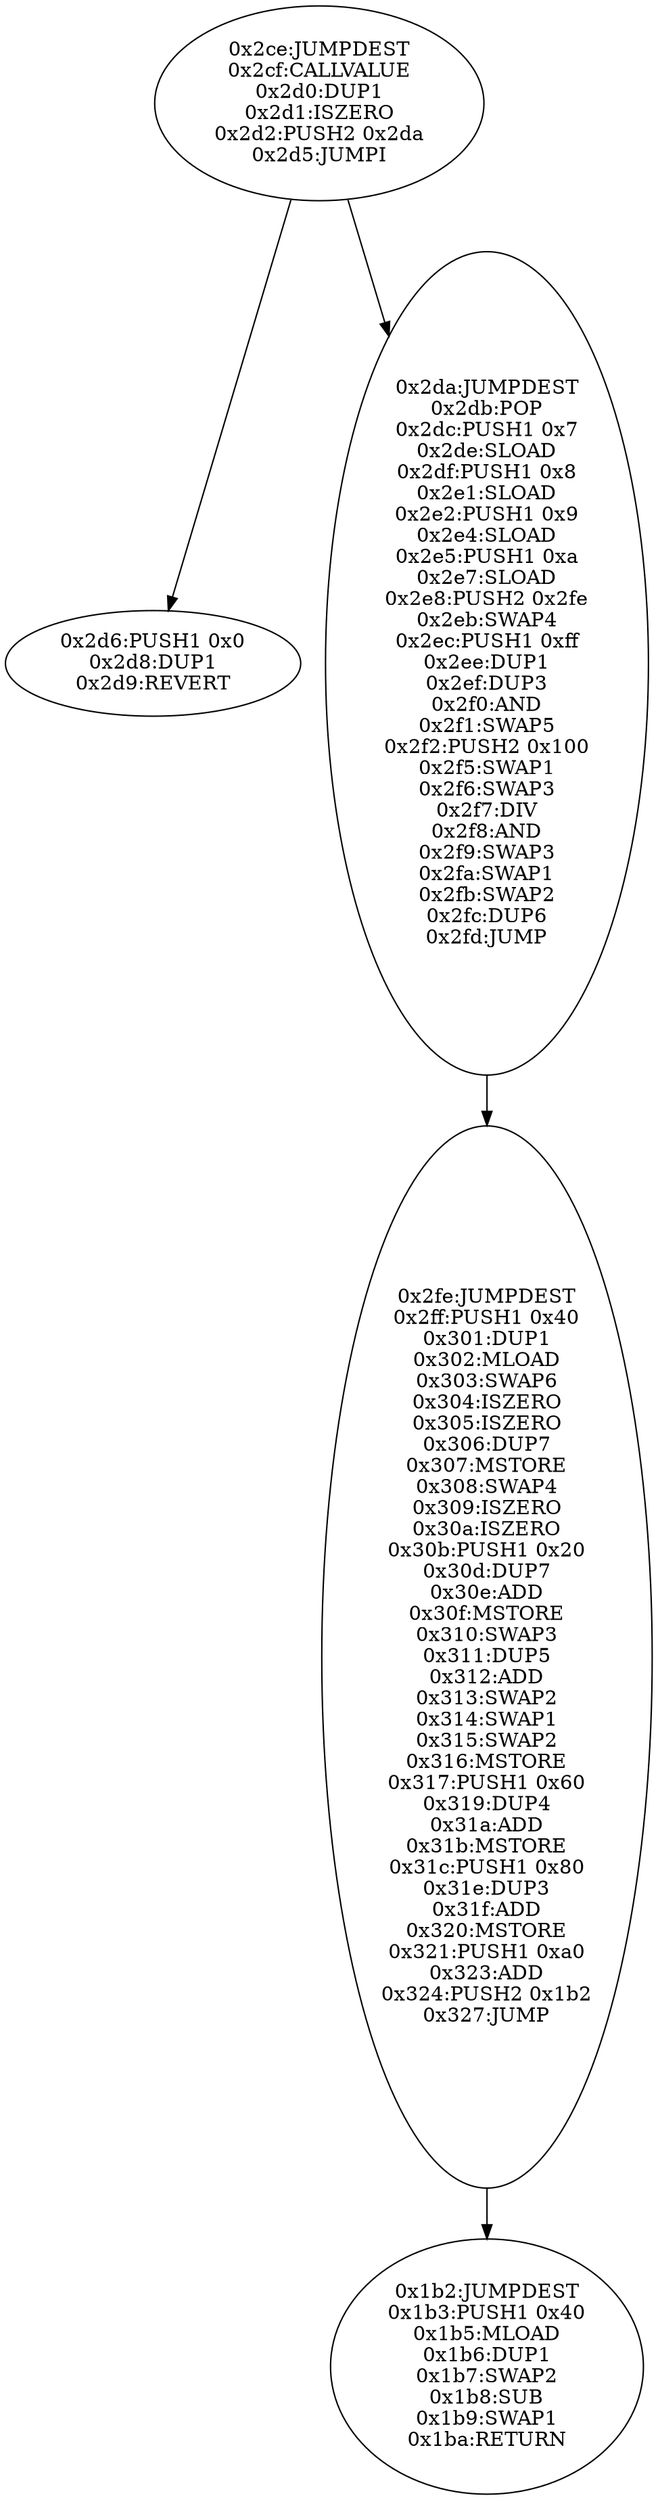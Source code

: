 digraph{
718[label="0x2ce:JUMPDEST
0x2cf:CALLVALUE
0x2d0:DUP1
0x2d1:ISZERO
0x2d2:PUSH2 0x2da
0x2d5:JUMPI"]
718 -> 726
718 -> 730
726[label="0x2d6:PUSH1 0x0
0x2d8:DUP1
0x2d9:REVERT"]
730[label="0x2da:JUMPDEST
0x2db:POP
0x2dc:PUSH1 0x7
0x2de:SLOAD
0x2df:PUSH1 0x8
0x2e1:SLOAD
0x2e2:PUSH1 0x9
0x2e4:SLOAD
0x2e5:PUSH1 0xa
0x2e7:SLOAD
0x2e8:PUSH2 0x2fe
0x2eb:SWAP4
0x2ec:PUSH1 0xff
0x2ee:DUP1
0x2ef:DUP3
0x2f0:AND
0x2f1:SWAP5
0x2f2:PUSH2 0x100
0x2f5:SWAP1
0x2f6:SWAP3
0x2f7:DIV
0x2f8:AND
0x2f9:SWAP3
0x2fa:SWAP1
0x2fb:SWAP2
0x2fc:DUP6
0x2fd:JUMP"]
730 -> 766
766[label="0x2fe:JUMPDEST
0x2ff:PUSH1 0x40
0x301:DUP1
0x302:MLOAD
0x303:SWAP6
0x304:ISZERO
0x305:ISZERO
0x306:DUP7
0x307:MSTORE
0x308:SWAP4
0x309:ISZERO
0x30a:ISZERO
0x30b:PUSH1 0x20
0x30d:DUP7
0x30e:ADD
0x30f:MSTORE
0x310:SWAP3
0x311:DUP5
0x312:ADD
0x313:SWAP2
0x314:SWAP1
0x315:SWAP2
0x316:MSTORE
0x317:PUSH1 0x60
0x319:DUP4
0x31a:ADD
0x31b:MSTORE
0x31c:PUSH1 0x80
0x31e:DUP3
0x31f:ADD
0x320:MSTORE
0x321:PUSH1 0xa0
0x323:ADD
0x324:PUSH2 0x1b2
0x327:JUMP"]
766 -> 434
434[label="0x1b2:JUMPDEST
0x1b3:PUSH1 0x40
0x1b5:MLOAD
0x1b6:DUP1
0x1b7:SWAP2
0x1b8:SUB
0x1b9:SWAP1
0x1ba:RETURN"]

}